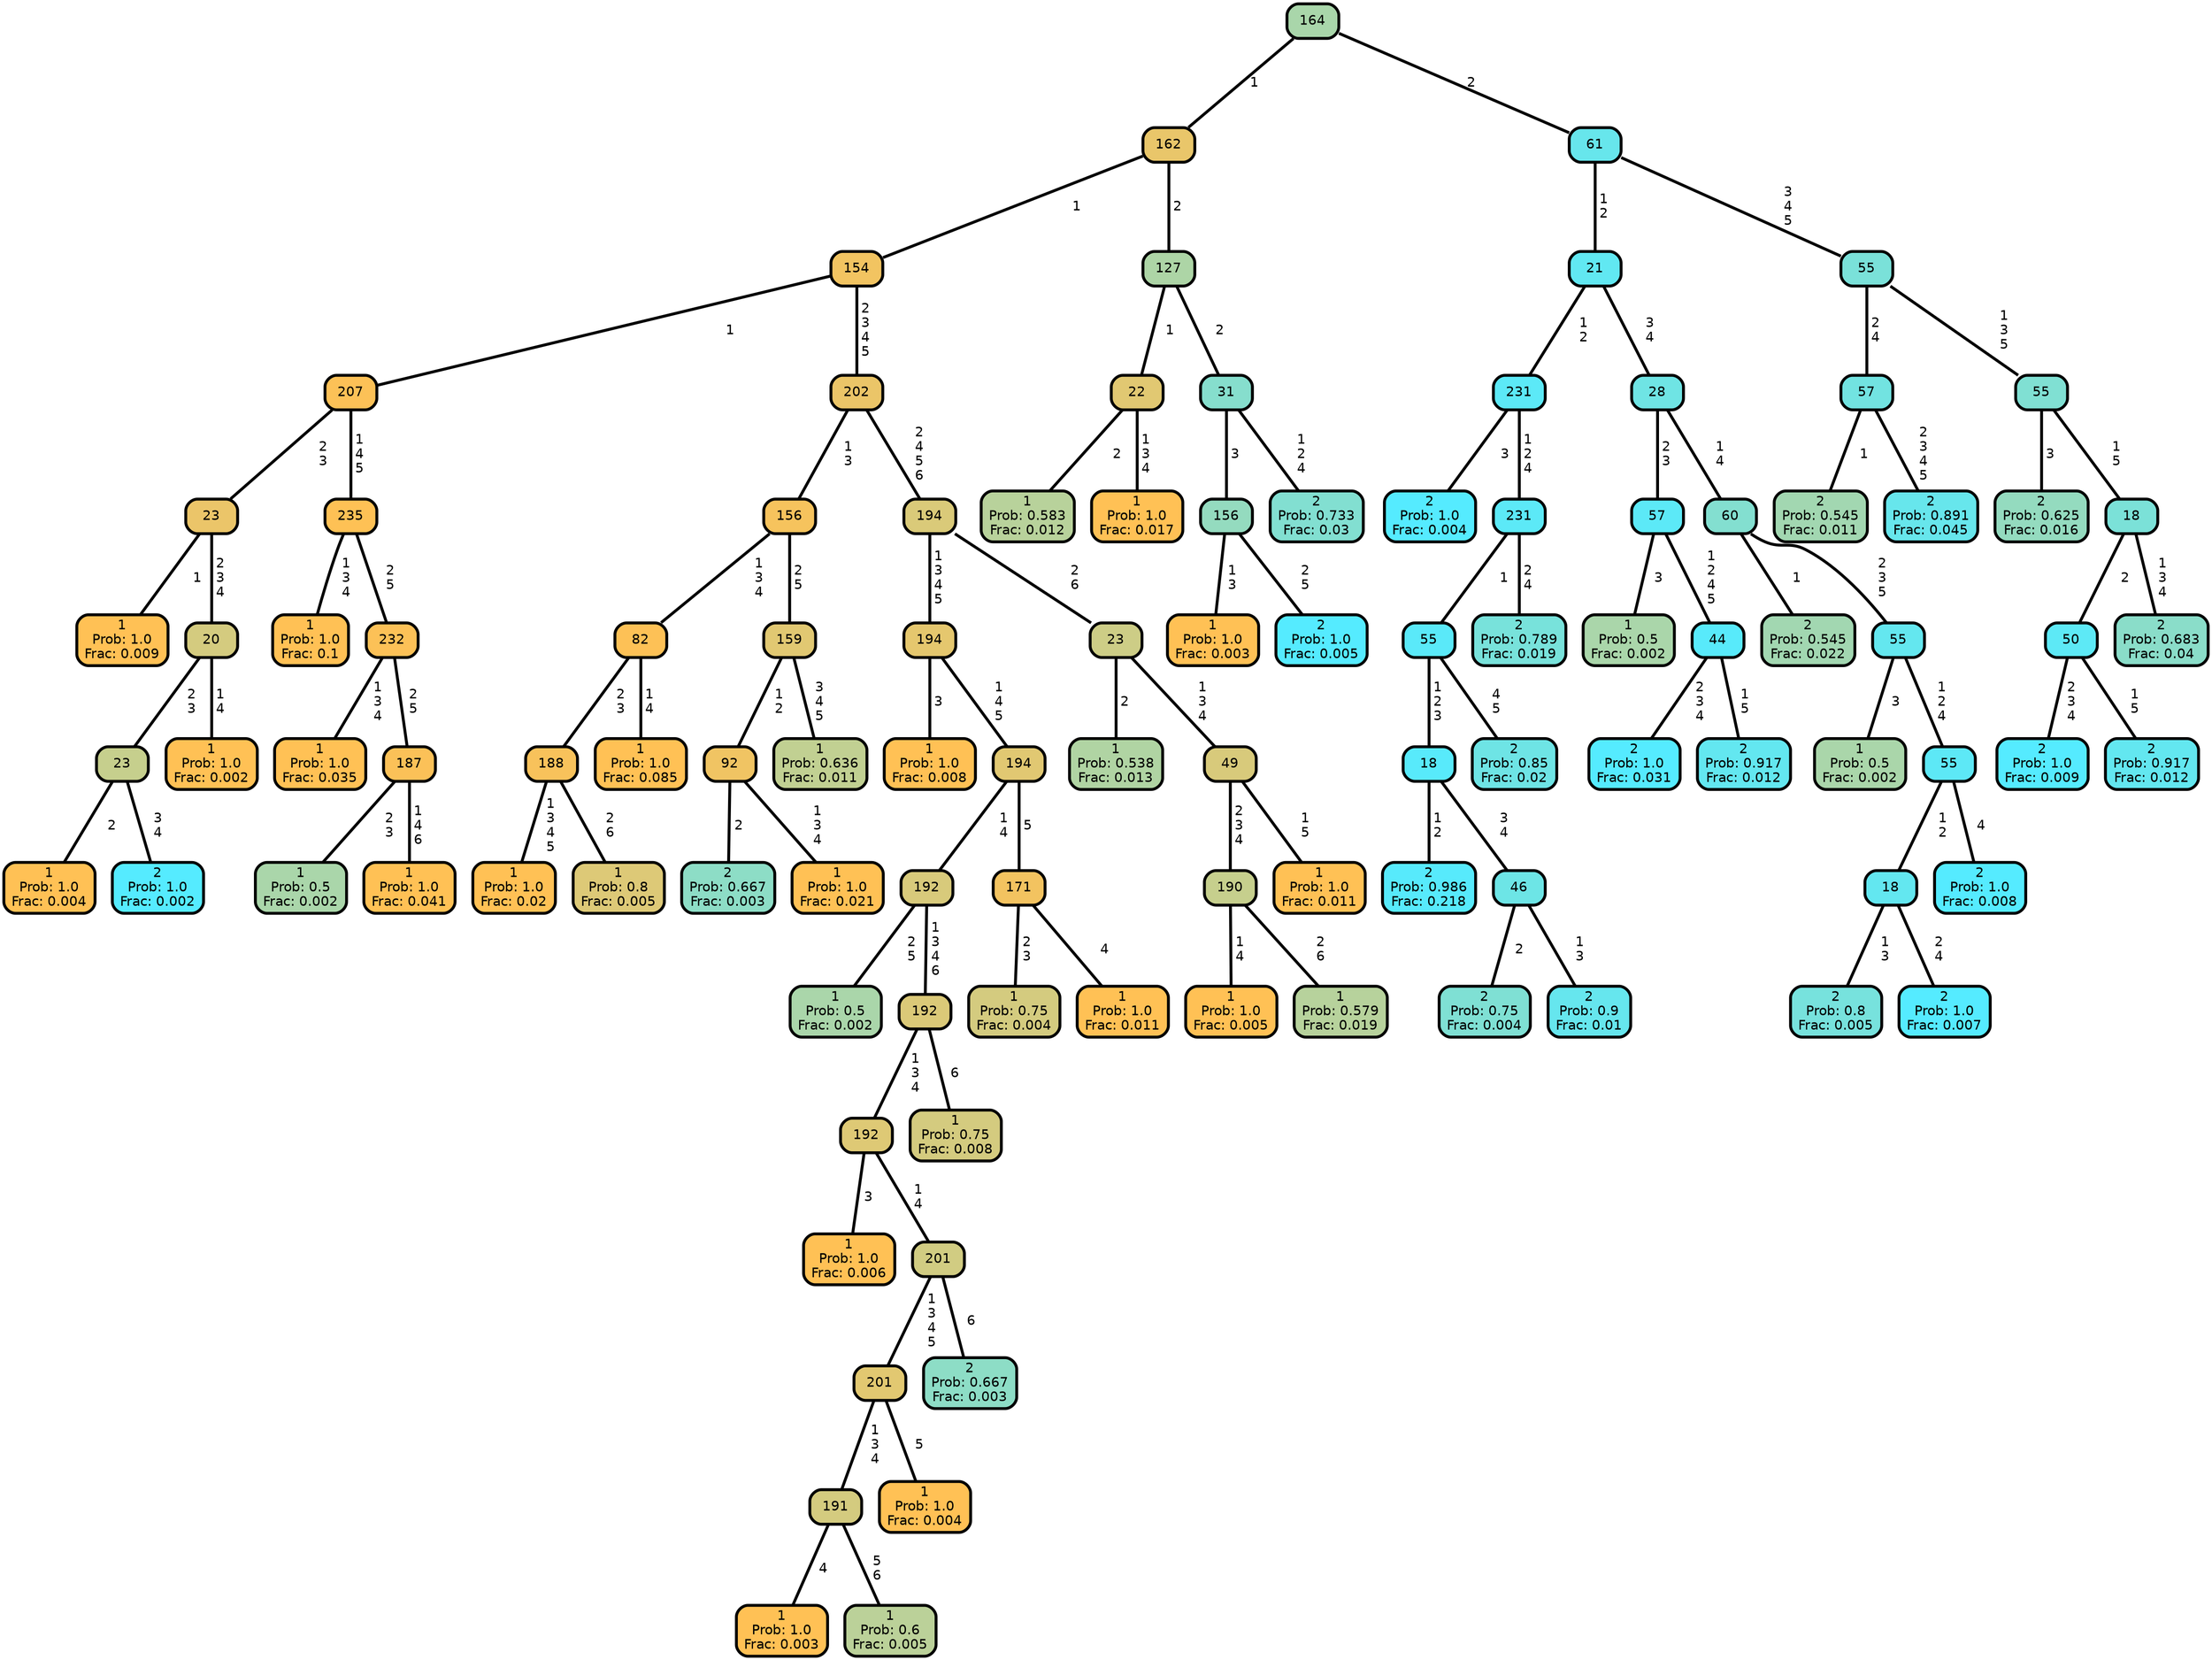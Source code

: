 graph Tree {
node [shape=box, style="filled, rounded",color="black",penwidth="3",fontcolor="black",                 fontname=helvetica] ;
graph [ranksep="0 equally", splines=straight,                 bgcolor=transparent, dpi=200] ;
edge [fontname=helvetica, color=black] ;
0 [label="1
Prob: 1.0
Frac: 0.009", fillcolor="#ffc155"] ;
1 [label="23", fillcolor="#ebc569"] ;
2 [label="1
Prob: 1.0
Frac: 0.004", fillcolor="#ffc155"] ;
3 [label="23", fillcolor="#c6cf8d"] ;
4 [label="2
Prob: 1.0
Frac: 0.002", fillcolor="#55ebff"] ;
5 [label="20", fillcolor="#d4cb7f"] ;
6 [label="1
Prob: 1.0
Frac: 0.002", fillcolor="#ffc155"] ;
7 [label="207", fillcolor="#fcc157"] ;
8 [label="1
Prob: 1.0
Frac: 0.1", fillcolor="#ffc155"] ;
9 [label="235", fillcolor="#fec155"] ;
10 [label="1
Prob: 1.0
Frac: 0.035", fillcolor="#ffc155"] ;
11 [label="232", fillcolor="#fcc157"] ;
12 [label="1
Prob: 0.5
Frac: 0.002", fillcolor="#aad6aa"] ;
13 [label="187", fillcolor="#fbc158"] ;
14 [label="1
Prob: 1.0
Frac: 0.041", fillcolor="#ffc155"] ;
15 [label="154", fillcolor="#f2c461"] ;
16 [label="1
Prob: 1.0
Frac: 0.02", fillcolor="#ffc155"] ;
17 [label="188", fillcolor="#f8c25b"] ;
18 [label="1
Prob: 0.8
Frac: 0.005", fillcolor="#ddc977"] ;
19 [label="82", fillcolor="#fdc156"] ;
20 [label="1
Prob: 1.0
Frac: 0.085", fillcolor="#ffc155"] ;
21 [label="156", fillcolor="#f6c35d"] ;
22 [label="2
Prob: 0.667
Frac: 0.003", fillcolor="#8dddc6"] ;
23 [label="92", fillcolor="#f0c463"] ;
24 [label="1
Prob: 1.0
Frac: 0.021", fillcolor="#ffc155"] ;
25 [label="159", fillcolor="#e1c872"] ;
26 [label="1
Prob: 0.636
Frac: 0.011", fillcolor="#c1d092"] ;
27 [label="202", fillcolor="#ebc568"] ;
28 [label="1
Prob: 1.0
Frac: 0.008", fillcolor="#ffc155"] ;
29 [label="194", fillcolor="#e5c76e"] ;
30 [label="1
Prob: 0.5
Frac: 0.002", fillcolor="#aad6aa"] ;
31 [label="192", fillcolor="#d8ca7b"] ;
32 [label="1
Prob: 1.0
Frac: 0.006", fillcolor="#ffc155"] ;
33 [label="192", fillcolor="#dec975"] ;
34 [label="1
Prob: 1.0
Frac: 0.003", fillcolor="#ffc155"] ;
35 [label="191", fillcolor="#d4cb7f"] ;
36 [label="1
Prob: 0.6
Frac: 0.005", fillcolor="#bbd199"] ;
37 [label="201", fillcolor="#e2c871"] ;
38 [label="1
Prob: 1.0
Frac: 0.004", fillcolor="#ffc155"] ;
39 [label="201", fillcolor="#d1cc82"] ;
40 [label="2
Prob: 0.667
Frac: 0.003", fillcolor="#8dddc6"] ;
41 [label="192", fillcolor="#dbc978"] ;
42 [label="1
Prob: 0.75
Frac: 0.008", fillcolor="#d4cb7f"] ;
43 [label="194", fillcolor="#e1c872"] ;
44 [label="1
Prob: 0.75
Frac: 0.004", fillcolor="#d4cb7f"] ;
45 [label="171", fillcolor="#f3c360"] ;
46 [label="1
Prob: 1.0
Frac: 0.011", fillcolor="#ffc155"] ;
47 [label="194", fillcolor="#daca79"] ;
48 [label="1
Prob: 0.538
Frac: 0.013", fillcolor="#b0d4a3"] ;
49 [label="23", fillcolor="#cdcd86"] ;
50 [label="1
Prob: 1.0
Frac: 0.005", fillcolor="#ffc155"] ;
51 [label="190", fillcolor="#c6cf8d"] ;
52 [label="1
Prob: 0.579
Frac: 0.019", fillcolor="#b7d29c"] ;
53 [label="49", fillcolor="#d8ca7b"] ;
54 [label="1
Prob: 1.0
Frac: 0.011", fillcolor="#ffc155"] ;
55 [label="162", fillcolor="#e9c66a"] ;
56 [label="1
Prob: 0.583
Frac: 0.012", fillcolor="#b8d29b"] ;
57 [label="22", fillcolor="#e1c872"] ;
58 [label="1
Prob: 1.0
Frac: 0.017", fillcolor="#ffc155"] ;
59 [label="127", fillcolor="#add5a6"] ;
60 [label="1
Prob: 1.0
Frac: 0.003", fillcolor="#ffc155"] ;
61 [label="156", fillcolor="#94dbbf"] ;
62 [label="2
Prob: 1.0
Frac: 0.005", fillcolor="#55ebff"] ;
63 [label="31", fillcolor="#86decd"] ;
64 [label="2
Prob: 0.733
Frac: 0.03", fillcolor="#82dfd1"] ;
65 [label="164", fillcolor="#a9d6aa"] ;
66 [label="2
Prob: 1.0
Frac: 0.004", fillcolor="#55ebff"] ;
67 [label="231", fillcolor="#5ce9f7"] ;
68 [label="2
Prob: 0.986
Frac: 0.218", fillcolor="#57eafc"] ;
69 [label="18", fillcolor="#58eafb"] ;
70 [label="2
Prob: 0.75
Frac: 0.004", fillcolor="#7fe0d4"] ;
71 [label="46", fillcolor="#6de5e6"] ;
72 [label="2
Prob: 0.9
Frac: 0.01", fillcolor="#66e6ee"] ;
73 [label="55", fillcolor="#5ae9f9"] ;
74 [label="2
Prob: 0.85
Frac: 0.02", fillcolor="#6ee4e5"] ;
75 [label="231", fillcolor="#5ce9f7"] ;
76 [label="2
Prob: 0.789
Frac: 0.019", fillcolor="#78e2db"] ;
77 [label="21", fillcolor="#61e8f2"] ;
78 [label="1
Prob: 0.5
Frac: 0.002", fillcolor="#aad6aa"] ;
79 [label="57", fillcolor="#5ce9f7"] ;
80 [label="2
Prob: 1.0
Frac: 0.031", fillcolor="#55ebff"] ;
81 [label="44", fillcolor="#58eafb"] ;
82 [label="2
Prob: 0.917
Frac: 0.012", fillcolor="#63e7f0"] ;
83 [label="28", fillcolor="#6fe4e4"] ;
84 [label="2
Prob: 0.545
Frac: 0.022", fillcolor="#a2d7b1"] ;
85 [label="60", fillcolor="#83dfd0"] ;
86 [label="1
Prob: 0.5
Frac: 0.002", fillcolor="#aad6aa"] ;
87 [label="55", fillcolor="#64e7ef"] ;
88 [label="2
Prob: 0.8
Frac: 0.005", fillcolor="#77e2dd"] ;
89 [label="18", fillcolor="#63e7f0"] ;
90 [label="2
Prob: 1.0
Frac: 0.007", fillcolor="#55ebff"] ;
91 [label="55", fillcolor="#5de8f6"] ;
92 [label="2
Prob: 1.0
Frac: 0.008", fillcolor="#55ebff"] ;
93 [label="61", fillcolor="#67e6ec"] ;
94 [label="2
Prob: 0.545
Frac: 0.011", fillcolor="#a2d7b1"] ;
95 [label="57", fillcolor="#72e3e1"] ;
96 [label="2
Prob: 0.891
Frac: 0.045", fillcolor="#67e6ec"] ;
97 [label="55", fillcolor="#7ae1d9"] ;
98 [label="2
Prob: 0.625
Frac: 0.016", fillcolor="#94dbbf"] ;
99 [label="55", fillcolor="#80e0d3"] ;
100 [label="2
Prob: 1.0
Frac: 0.009", fillcolor="#55ebff"] ;
101 [label="50", fillcolor="#5de9f6"] ;
102 [label="2
Prob: 0.917
Frac: 0.012", fillcolor="#63e7f0"] ;
103 [label="18", fillcolor="#7be1d8"] ;
104 [label="2
Prob: 0.683
Frac: 0.04", fillcolor="#8addc9"] ;
1 -- 0 [label=" 1",penwidth=3] ;
1 -- 5 [label=" 2\n 3\n 4",penwidth=3] ;
3 -- 2 [label=" 2",penwidth=3] ;
3 -- 4 [label=" 3\n 4",penwidth=3] ;
5 -- 3 [label=" 2\n 3",penwidth=3] ;
5 -- 6 [label=" 1\n 4",penwidth=3] ;
7 -- 1 [label=" 2\n 3",penwidth=3] ;
7 -- 9 [label=" 1\n 4\n 5",penwidth=3] ;
9 -- 8 [label=" 1\n 3\n 4",penwidth=3] ;
9 -- 11 [label=" 2\n 5",penwidth=3] ;
11 -- 10 [label=" 1\n 3\n 4",penwidth=3] ;
11 -- 13 [label=" 2\n 5",penwidth=3] ;
13 -- 12 [label=" 2\n 3",penwidth=3] ;
13 -- 14 [label=" 1\n 4\n 6",penwidth=3] ;
15 -- 7 [label=" 1",penwidth=3] ;
15 -- 27 [label=" 2\n 3\n 4\n 5",penwidth=3] ;
17 -- 16 [label=" 1\n 3\n 4\n 5",penwidth=3] ;
17 -- 18 [label=" 2\n 6",penwidth=3] ;
19 -- 17 [label=" 2\n 3",penwidth=3] ;
19 -- 20 [label=" 1\n 4",penwidth=3] ;
21 -- 19 [label=" 1\n 3\n 4",penwidth=3] ;
21 -- 25 [label=" 2\n 5",penwidth=3] ;
23 -- 22 [label=" 2",penwidth=3] ;
23 -- 24 [label=" 1\n 3\n 4",penwidth=3] ;
25 -- 23 [label=" 1\n 2",penwidth=3] ;
25 -- 26 [label=" 3\n 4\n 5",penwidth=3] ;
27 -- 21 [label=" 1\n 3",penwidth=3] ;
27 -- 47 [label=" 2\n 4\n 5\n 6",penwidth=3] ;
29 -- 28 [label=" 3",penwidth=3] ;
29 -- 43 [label=" 1\n 4\n 5",penwidth=3] ;
31 -- 30 [label=" 2\n 5",penwidth=3] ;
31 -- 41 [label=" 1\n 3\n 4\n 6",penwidth=3] ;
33 -- 32 [label=" 3",penwidth=3] ;
33 -- 39 [label=" 1\n 4",penwidth=3] ;
35 -- 34 [label=" 4",penwidth=3] ;
35 -- 36 [label=" 5\n 6",penwidth=3] ;
37 -- 35 [label=" 1\n 3\n 4",penwidth=3] ;
37 -- 38 [label=" 5",penwidth=3] ;
39 -- 37 [label=" 1\n 3\n 4\n 5",penwidth=3] ;
39 -- 40 [label=" 6",penwidth=3] ;
41 -- 33 [label=" 1\n 3\n 4",penwidth=3] ;
41 -- 42 [label=" 6",penwidth=3] ;
43 -- 31 [label=" 1\n 4",penwidth=3] ;
43 -- 45 [label=" 5",penwidth=3] ;
45 -- 44 [label=" 2\n 3",penwidth=3] ;
45 -- 46 [label=" 4",penwidth=3] ;
47 -- 29 [label=" 1\n 3\n 4\n 5",penwidth=3] ;
47 -- 49 [label=" 2\n 6",penwidth=3] ;
49 -- 48 [label=" 2",penwidth=3] ;
49 -- 53 [label=" 1\n 3\n 4",penwidth=3] ;
51 -- 50 [label=" 1\n 4",penwidth=3] ;
51 -- 52 [label=" 2\n 6",penwidth=3] ;
53 -- 51 [label=" 2\n 3\n 4",penwidth=3] ;
53 -- 54 [label=" 1\n 5",penwidth=3] ;
55 -- 15 [label=" 1",penwidth=3] ;
55 -- 59 [label=" 2",penwidth=3] ;
57 -- 56 [label=" 2",penwidth=3] ;
57 -- 58 [label=" 1\n 3\n 4",penwidth=3] ;
59 -- 57 [label=" 1",penwidth=3] ;
59 -- 63 [label=" 2",penwidth=3] ;
61 -- 60 [label=" 1\n 3",penwidth=3] ;
61 -- 62 [label=" 2\n 5",penwidth=3] ;
63 -- 61 [label=" 3",penwidth=3] ;
63 -- 64 [label=" 1\n 2\n 4",penwidth=3] ;
65 -- 55 [label=" 1",penwidth=3] ;
65 -- 93 [label=" 2",penwidth=3] ;
67 -- 66 [label=" 3",penwidth=3] ;
67 -- 75 [label=" 1\n 2\n 4",penwidth=3] ;
69 -- 68 [label=" 1\n 2",penwidth=3] ;
69 -- 71 [label=" 3\n 4",penwidth=3] ;
71 -- 70 [label=" 2",penwidth=3] ;
71 -- 72 [label=" 1\n 3",penwidth=3] ;
73 -- 69 [label=" 1\n 2\n 3",penwidth=3] ;
73 -- 74 [label=" 4\n 5",penwidth=3] ;
75 -- 73 [label=" 1",penwidth=3] ;
75 -- 76 [label=" 2\n 4",penwidth=3] ;
77 -- 67 [label=" 1\n 2",penwidth=3] ;
77 -- 83 [label=" 3\n 4",penwidth=3] ;
79 -- 78 [label=" 3",penwidth=3] ;
79 -- 81 [label=" 1\n 2\n 4\n 5",penwidth=3] ;
81 -- 80 [label=" 2\n 3\n 4",penwidth=3] ;
81 -- 82 [label=" 1\n 5",penwidth=3] ;
83 -- 79 [label=" 2\n 3",penwidth=3] ;
83 -- 85 [label=" 1\n 4",penwidth=3] ;
85 -- 84 [label=" 1",penwidth=3] ;
85 -- 87 [label=" 2\n 3\n 5",penwidth=3] ;
87 -- 86 [label=" 3",penwidth=3] ;
87 -- 91 [label=" 1\n 2\n 4",penwidth=3] ;
89 -- 88 [label=" 1\n 3",penwidth=3] ;
89 -- 90 [label=" 2\n 4",penwidth=3] ;
91 -- 89 [label=" 1\n 2",penwidth=3] ;
91 -- 92 [label=" 4",penwidth=3] ;
93 -- 77 [label=" 1\n 2",penwidth=3] ;
93 -- 97 [label=" 3\n 4\n 5",penwidth=3] ;
95 -- 94 [label=" 1",penwidth=3] ;
95 -- 96 [label=" 2\n 3\n 4\n 5",penwidth=3] ;
97 -- 95 [label=" 2\n 4",penwidth=3] ;
97 -- 99 [label=" 1\n 3\n 5",penwidth=3] ;
99 -- 98 [label=" 3",penwidth=3] ;
99 -- 103 [label=" 1\n 5",penwidth=3] ;
101 -- 100 [label=" 2\n 3\n 4",penwidth=3] ;
101 -- 102 [label=" 1\n 5",penwidth=3] ;
103 -- 101 [label=" 2",penwidth=3] ;
103 -- 104 [label=" 1\n 3\n 4",penwidth=3] ;
{rank = same;}}